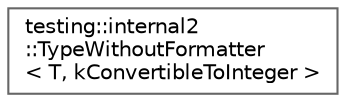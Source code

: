 digraph "Gráfico de jerarquía de clases"
{
 // LATEX_PDF_SIZE
  bgcolor="transparent";
  edge [fontname=Helvetica,fontsize=10,labelfontname=Helvetica,labelfontsize=10];
  node [fontname=Helvetica,fontsize=10,shape=box,height=0.2,width=0.4];
  rankdir="LR";
  Node0 [id="Node000000",label="testing::internal2\l::TypeWithoutFormatter\l\< T, kConvertibleToInteger \>",height=0.2,width=0.4,color="grey40", fillcolor="white", style="filled",URL="$classtesting_1_1internal2_1_1_type_without_formatter_3_01_t_00_01k_convertible_to_integer_01_4.html",tooltip=" "];
}

